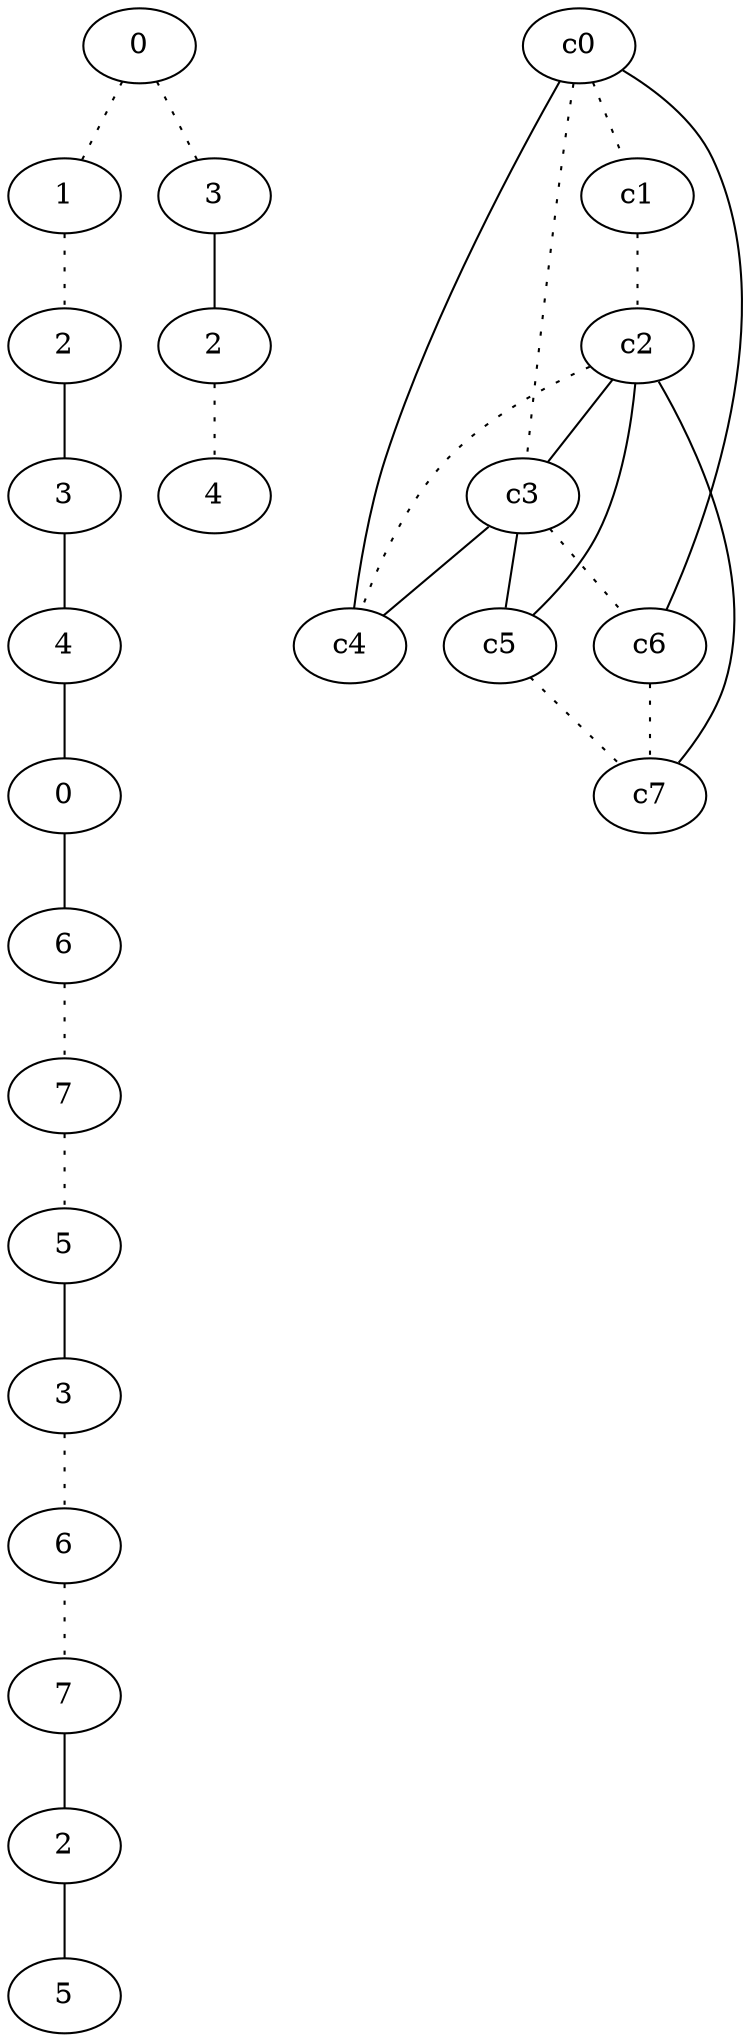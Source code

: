 graph {
a0[label=0];
a1[label=1];
a2[label=2];
a3[label=3];
a4[label=4];
a5[label=0];
a6[label=6];
a7[label=7];
a8[label=5];
a9[label=3];
a10[label=6];
a11[label=7];
a12[label=2];
a13[label=5];
a14[label=3];
a15[label=2];
a16[label=4];
a0 -- a1 [style=dotted];
a0 -- a14 [style=dotted];
a1 -- a2 [style=dotted];
a2 -- a3;
a3 -- a4;
a4 -- a5;
a5 -- a6;
a6 -- a7 [style=dotted];
a7 -- a8 [style=dotted];
a8 -- a9;
a9 -- a10 [style=dotted];
a10 -- a11 [style=dotted];
a11 -- a12;
a12 -- a13;
a14 -- a15;
a15 -- a16 [style=dotted];
c0 -- c1 [style=dotted];
c0 -- c3 [style=dotted];
c0 -- c4;
c0 -- c6;
c1 -- c2 [style=dotted];
c2 -- c3;
c2 -- c4 [style=dotted];
c2 -- c5;
c2 -- c7;
c3 -- c4;
c3 -- c5;
c3 -- c6 [style=dotted];
c5 -- c7 [style=dotted];
c6 -- c7 [style=dotted];
}
